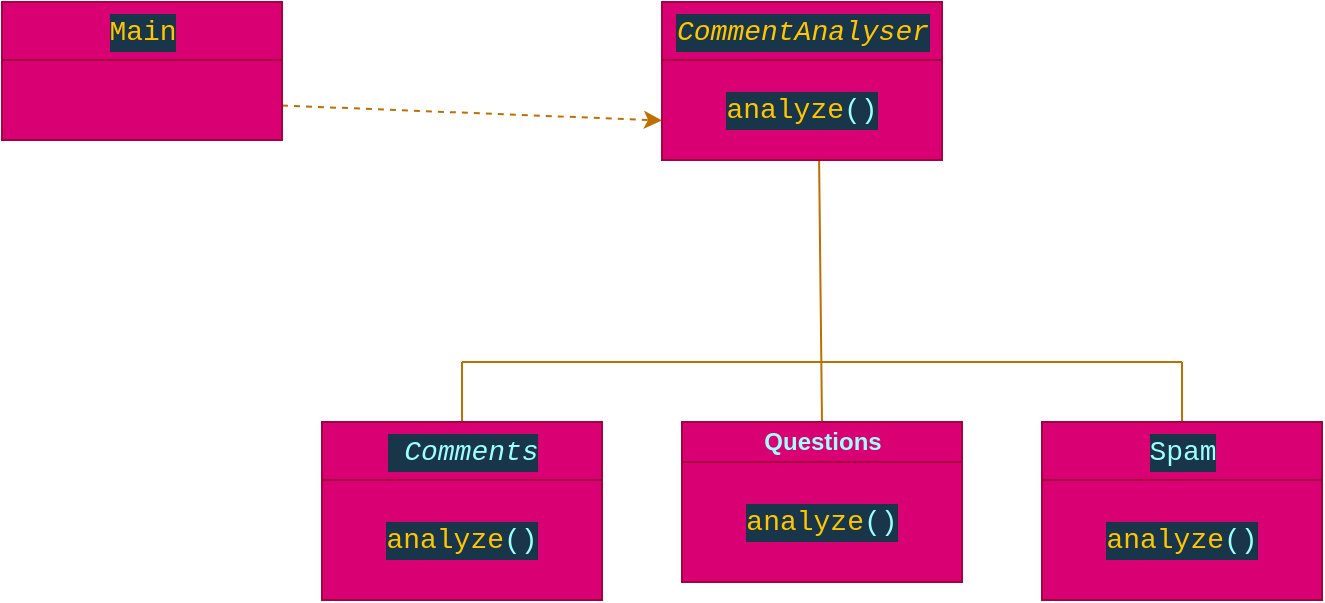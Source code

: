 <mxfile>
    <diagram id="gJfic9gmMNoIBsADssls" name="Page-1">
        <mxGraphModel dx="1054" dy="684" grid="1" gridSize="10" guides="1" tooltips="1" connect="1" arrows="1" fold="1" page="1" pageScale="1" pageWidth="850" pageHeight="1100" math="0" shadow="0">
            <root>
                <mxCell id="0"/>
                <mxCell id="1" parent="0"/>
                <mxCell id="19" style="edgeStyle=none;html=1;exitX=1;exitY=0.75;exitDx=0;exitDy=0;entryX=0;entryY=0.75;entryDx=0;entryDy=0;fontColor=#9EFFFF;dashed=1;fillColor=#f0a30a;strokeColor=#BD7000;" parent="1" source="2" target="9" edge="1">
                    <mxGeometry relative="1" as="geometry"/>
                </mxCell>
                <mxCell id="2" value="&lt;div style=&quot;color: rgb(255 , 255 , 255) ; background-color: rgb(25 , 53 , 73) ; font-family: &amp;#34;consolas&amp;#34; , &amp;#34;courier new&amp;#34; , monospace ; font-weight: normal ; font-size: 14px ; line-height: 19px&quot;&gt;&lt;span style=&quot;color: #ffc600&quot;&gt;Main&lt;/span&gt;&lt;/div&gt;" style="swimlane;fontStyle=1;align=center;verticalAlign=middle;childLayout=stackLayout;horizontal=1;startSize=29;horizontalStack=0;resizeParent=1;resizeParentMax=0;resizeLast=0;collapsible=0;marginBottom=0;html=1;fillColor=#d80073;fontColor=#ffffff;strokeColor=#A50040;" parent="1" vertex="1">
                    <mxGeometry x="40" y="140" width="140" height="69" as="geometry"/>
                </mxCell>
                <mxCell id="12" value="" style="rounded=0;whiteSpace=wrap;html=1;fontColor=#ffffff;fillColor=#d80073;strokeColor=#A50040;" parent="2" vertex="1">
                    <mxGeometry y="29" width="140" height="40" as="geometry"/>
                </mxCell>
                <mxCell id="32" style="edgeStyle=none;html=1;exitX=0.5;exitY=0;exitDx=0;exitDy=0;fontColor=#9EFFFF;endArrow=none;endFill=0;fillColor=#f0a30a;strokeColor=#BD7000;entryX=0.561;entryY=0.99;entryDx=0;entryDy=0;entryPerimeter=0;" parent="1" source="7" target="18" edge="1">
                    <mxGeometry relative="1" as="geometry">
                        <mxPoint x="450" y="250" as="targetPoint"/>
                    </mxGeometry>
                </mxCell>
                <mxCell id="7" value="&lt;font color=&quot;#9effff&quot;&gt;Questions&lt;/font&gt;" style="swimlane;fontStyle=1;align=center;verticalAlign=middle;childLayout=stackLayout;horizontal=1;startSize=20;horizontalStack=0;resizeParent=1;resizeParentMax=0;resizeLast=0;collapsible=0;marginBottom=0;html=1;fillColor=#d80073;fontColor=#ffffff;strokeColor=#A50040;" parent="1" vertex="1">
                    <mxGeometry x="380" y="350" width="140" height="80" as="geometry"/>
                </mxCell>
                <mxCell id="16" value="&lt;div style=&quot;background-color: rgb(25 , 53 , 73) ; font-family: &amp;#34;consolas&amp;#34; , &amp;#34;courier new&amp;#34; , monospace ; font-size: 14px ; line-height: 19px&quot;&gt;&lt;font color=&quot;#ffc600&quot;&gt;anal&lt;/font&gt;&lt;span style=&quot;color: rgb(255 , 198 , 0)&quot;&gt;yze&lt;/span&gt;&lt;span style=&quot;color: rgb(158 , 255 , 255)&quot;&gt;()&lt;/span&gt;&lt;/div&gt;" style="rounded=0;whiteSpace=wrap;html=1;fontColor=#ffffff;fillColor=#d80073;strokeColor=#A50040;" parent="7" vertex="1">
                    <mxGeometry y="20" width="140" height="60" as="geometry"/>
                </mxCell>
                <mxCell id="31" style="edgeStyle=none;html=1;exitX=0.5;exitY=0;exitDx=0;exitDy=0;fontColor=#9EFFFF;endArrow=none;endFill=0;fillColor=#f0a30a;strokeColor=#BD7000;" parent="1" source="8" edge="1">
                    <mxGeometry relative="1" as="geometry">
                        <mxPoint x="270" y="320" as="targetPoint"/>
                    </mxGeometry>
                </mxCell>
                <mxCell id="8" value="&lt;div style=&quot;background-color: rgb(25 , 53 , 73) ; font-family: &amp;#34;consolas&amp;#34; , &amp;#34;courier new&amp;#34; , monospace ; font-weight: normal ; font-size: 14px ; line-height: 19px&quot;&gt;&lt;font color=&quot;#9effff&quot;&gt;&amp;nbsp;&lt;span style=&quot;font-style: italic&quot;&gt;Comments&lt;/span&gt;&lt;/font&gt;&lt;/div&gt;" style="swimlane;fontStyle=1;align=center;verticalAlign=middle;childLayout=stackLayout;horizontal=1;startSize=29;horizontalStack=0;resizeParent=1;resizeParentMax=0;resizeLast=0;collapsible=0;marginBottom=0;html=1;fillColor=#d80073;fontColor=#ffffff;strokeColor=#A50040;" parent="1" vertex="1">
                    <mxGeometry x="200" y="350" width="140" height="89" as="geometry"/>
                </mxCell>
                <mxCell id="17" value="&lt;div style=&quot;color: rgb(255 , 255 , 255) ; background-color: rgb(25 , 53 , 73) ; font-family: &amp;#34;consolas&amp;#34; , &amp;#34;courier new&amp;#34; , monospace ; font-size: 14px ; line-height: 19px&quot;&gt;&lt;span style=&quot;color: #ffc600&quot;&gt;analyze&lt;/span&gt;&lt;span style=&quot;color: #9effff&quot;&gt;()&lt;/span&gt;&lt;/div&gt;" style="rounded=0;whiteSpace=wrap;html=1;fontColor=#ffffff;fillColor=#d80073;strokeColor=#A50040;" parent="8" vertex="1">
                    <mxGeometry y="29" width="140" height="60" as="geometry"/>
                </mxCell>
                <mxCell id="9" value="&lt;div style=&quot;background-color: rgb(25 , 53 , 73) ; font-family: &amp;#34;consolas&amp;#34; , &amp;#34;courier new&amp;#34; , monospace ; font-weight: normal ; font-size: 14px ; line-height: 19px&quot;&gt;&lt;span style=&quot;font-style: italic&quot;&gt;&lt;font color=&quot;#ffc600&quot;&gt;CommentAnalyser&lt;/font&gt;&lt;/span&gt;&lt;/div&gt;" style="swimlane;fontStyle=1;align=center;verticalAlign=middle;childLayout=stackLayout;horizontal=1;startSize=29;horizontalStack=0;resizeParent=1;resizeParentMax=0;resizeLast=0;collapsible=0;marginBottom=0;html=1;fillColor=#d80073;fontColor=#ffffff;strokeColor=#A50040;" parent="1" vertex="1">
                    <mxGeometry x="370" y="140" width="140" height="79" as="geometry"/>
                </mxCell>
                <mxCell id="18" value="&lt;div style=&quot;color: rgb(255 , 255 , 255) ; background-color: rgb(25 , 53 , 73) ; font-family: &amp;#34;consolas&amp;#34; , &amp;#34;courier new&amp;#34; , monospace ; font-size: 14px ; line-height: 19px&quot;&gt;&lt;div style=&quot;font-family: &amp;#34;consolas&amp;#34; , &amp;#34;courier new&amp;#34; , monospace ; line-height: 19px&quot;&gt;&lt;span style=&quot;color: #ffc600&quot;&gt;analyze&lt;/span&gt;&lt;span style=&quot;color: #9effff&quot;&gt;()&lt;/span&gt;&lt;/div&gt;&lt;/div&gt;" style="rounded=0;whiteSpace=wrap;html=1;fontColor=#ffffff;fillColor=#d80073;strokeColor=#A50040;" parent="9" vertex="1">
                    <mxGeometry y="29" width="140" height="50" as="geometry"/>
                </mxCell>
                <mxCell id="33" style="edgeStyle=none;html=1;exitX=0.5;exitY=0;exitDx=0;exitDy=0;fontColor=#9EFFFF;endArrow=none;endFill=0;fillColor=#f0a30a;strokeColor=#BD7000;" parent="1" source="11" edge="1">
                    <mxGeometry relative="1" as="geometry">
                        <mxPoint x="630" y="320" as="targetPoint"/>
                    </mxGeometry>
                </mxCell>
                <mxCell id="11" value="&lt;div style=&quot;background-color: rgb(25 , 53 , 73) ; font-family: &amp;#34;consolas&amp;#34; , &amp;#34;courier new&amp;#34; , monospace ; font-weight: normal ; font-size: 14px ; line-height: 19px&quot;&gt;&lt;font color=&quot;#9effff&quot;&gt;Spam&lt;/font&gt;&lt;/div&gt;" style="swimlane;fontStyle=1;align=center;verticalAlign=middle;childLayout=stackLayout;horizontal=1;startSize=29;horizontalStack=0;resizeParent=1;resizeParentMax=0;resizeLast=0;collapsible=0;marginBottom=0;html=1;strokeColor=#A50040;fillColor=#d80073;fontColor=#ffffff;" parent="1" vertex="1">
                    <mxGeometry x="560" y="350" width="140" height="60" as="geometry"/>
                </mxCell>
                <mxCell id="15" value="&lt;div style=&quot;color: rgb(255 , 255 , 255) ; background-color: rgb(25 , 53 , 73) ; font-family: &amp;#34;consolas&amp;#34; , &amp;#34;courier new&amp;#34; , monospace ; font-size: 14px ; line-height: 19px&quot;&gt;&lt;span style=&quot;color: #ffc600&quot;&gt;analyze&lt;/span&gt;&lt;span style=&quot;color: #9effff&quot;&gt;()&lt;/span&gt;&lt;/div&gt;" style="rounded=0;whiteSpace=wrap;html=1;fontColor=#ffffff;fillColor=#d80073;strokeColor=#A50040;" parent="1" vertex="1">
                    <mxGeometry x="560" y="379" width="140" height="60" as="geometry"/>
                </mxCell>
                <mxCell id="34" value="" style="verticalLabelPosition=bottom;shadow=0;dashed=0;align=center;html=1;verticalAlign=top;strokeWidth=1;shape=mxgraph.mockup.markup.line;strokeColor=#BD7000;fontColor=#000000;fillColor=#f0a30a;" parent="1" vertex="1">
                    <mxGeometry x="270" y="310" width="360" height="20" as="geometry"/>
                </mxCell>
            </root>
        </mxGraphModel>
    </diagram>
</mxfile>